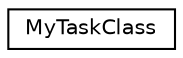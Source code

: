 digraph "Graphical Class Hierarchy"
{
  edge [fontname="Helvetica",fontsize="10",labelfontname="Helvetica",labelfontsize="10"];
  node [fontname="Helvetica",fontsize="10",shape=record];
  rankdir="LR";
  Node0 [label="MyTaskClass",height=0.2,width=0.4,color="black", fillcolor="white", style="filled",URL="$classkaldi_1_1MyTaskClass.html"];
}
